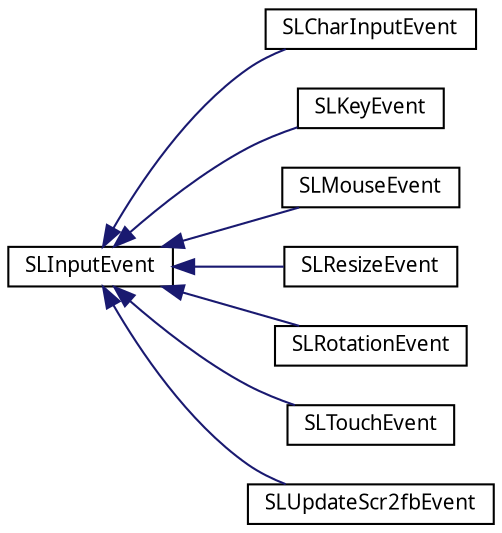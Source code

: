 digraph "Graphical Class Hierarchy"
{
 // LATEX_PDF_SIZE
  edge [fontname="Arial.ttf",fontsize="10",labelfontname="Arial.ttf",labelfontsize="10"];
  node [fontname="Arial.ttf",fontsize="10",shape=record];
  rankdir="LR";
  Node0 [label="SLInputEvent",height=0.2,width=0.4,color="black", fillcolor="white", style="filled",URL="$class_s_l_input_event.html",tooltip="Baseclass for all system input events."];
  Node0 -> Node1 [dir="back",color="midnightblue",fontsize="10",style="solid",fontname="Arial.ttf"];
  Node1 [label="SLCharInputEvent",height=0.2,width=0.4,color="black", fillcolor="white", style="filled",URL="$class_s_l_char_input_event.html",tooltip="Specialized SLInput class for unicode character input."];
  Node0 -> Node2 [dir="back",color="midnightblue",fontsize="10",style="solid",fontname="Arial.ttf"];
  Node2 [label="SLKeyEvent",height=0.2,width=0.4,color="black", fillcolor="white", style="filled",URL="$class_s_l_key_event.html",tooltip="Specialized SLInput class for all keypress related input events."];
  Node0 -> Node3 [dir="back",color="midnightblue",fontsize="10",style="solid",fontname="Arial.ttf"];
  Node3 [label="SLMouseEvent",height=0.2,width=0.4,color="black", fillcolor="white", style="filled",URL="$class_s_l_mouse_event.html",tooltip="Specialized SLInput class for all mouse related input events."];
  Node0 -> Node4 [dir="back",color="midnightblue",fontsize="10",style="solid",fontname="Arial.ttf"];
  Node4 [label="SLResizeEvent",height=0.2,width=0.4,color="black", fillcolor="white", style="filled",URL="$class_s_l_resize_event.html",tooltip="Specialized SLInput class for window resize events."];
  Node0 -> Node5 [dir="back",color="midnightblue",fontsize="10",style="solid",fontname="Arial.ttf"];
  Node5 [label="SLRotationEvent",height=0.2,width=0.4,color="black", fillcolor="white", style="filled",URL="$class_s_l_rotation_event.html",tooltip="Specialized SLInput class for all device rotation related input events."];
  Node0 -> Node6 [dir="back",color="midnightblue",fontsize="10",style="solid",fontname="Arial.ttf"];
  Node6 [label="SLTouchEvent",height=0.2,width=0.4,color="black", fillcolor="white", style="filled",URL="$class_s_l_touch_event.html",tooltip="Specialized SLInput class for touch related input events."];
  Node0 -> Node7 [dir="back",color="midnightblue",fontsize="10",style="solid",fontname="Arial.ttf"];
  Node7 [label="SLUpdateScr2fbEvent",height=0.2,width=0.4,color="black", fillcolor="white", style="filled",URL="$class_s_l_update_scr2fb_event.html",tooltip="Specialized SLInput class for UpdateScr2fb events."];
}
